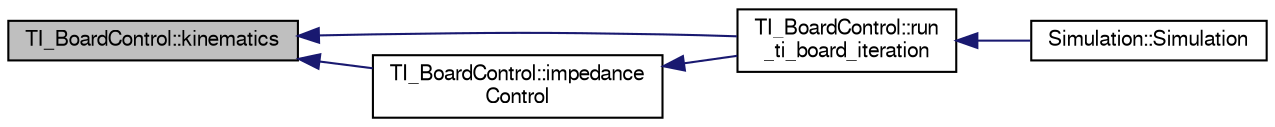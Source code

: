 digraph "TI_BoardControl::kinematics"
{
  edge [fontname="FreeSans",fontsize="10",labelfontname="FreeSans",labelfontsize="10"];
  node [fontname="FreeSans",fontsize="10",shape=record];
  rankdir="LR";
  Node1 [label="TI_BoardControl::kinematics",height=0.2,width=0.4,color="black", fillcolor="grey75", style="filled", fontcolor="black"];
  Node1 -> Node2 [dir="back",color="midnightblue",fontsize="10",style="solid",fontname="FreeSans"];
  Node2 [label="TI_BoardControl::run\l_ti_board_iteration",height=0.2,width=0.4,color="black", fillcolor="white", style="filled",URL="$d4/d1a/class_t_i___board_control.html#af9bf713f3d84030ef027664c9dbad07b"];
  Node2 -> Node3 [dir="back",color="midnightblue",fontsize="10",style="solid",fontname="FreeSans"];
  Node3 [label="Simulation::Simulation",height=0.2,width=0.4,color="black", fillcolor="white", style="filled",URL="$dd/d14/class_simulation.html#a6bf59d648bef2114a09ea3d81998ee3e"];
  Node1 -> Node4 [dir="back",color="midnightblue",fontsize="10",style="solid",fontname="FreeSans"];
  Node4 [label="TI_BoardControl::impedance\lControl",height=0.2,width=0.4,color="black", fillcolor="white", style="filled",URL="$d4/d1a/class_t_i___board_control.html#ac277aa7ba325fc90dc9d503c30e9dc8d"];
  Node4 -> Node2 [dir="back",color="midnightblue",fontsize="10",style="solid",fontname="FreeSans"];
}
